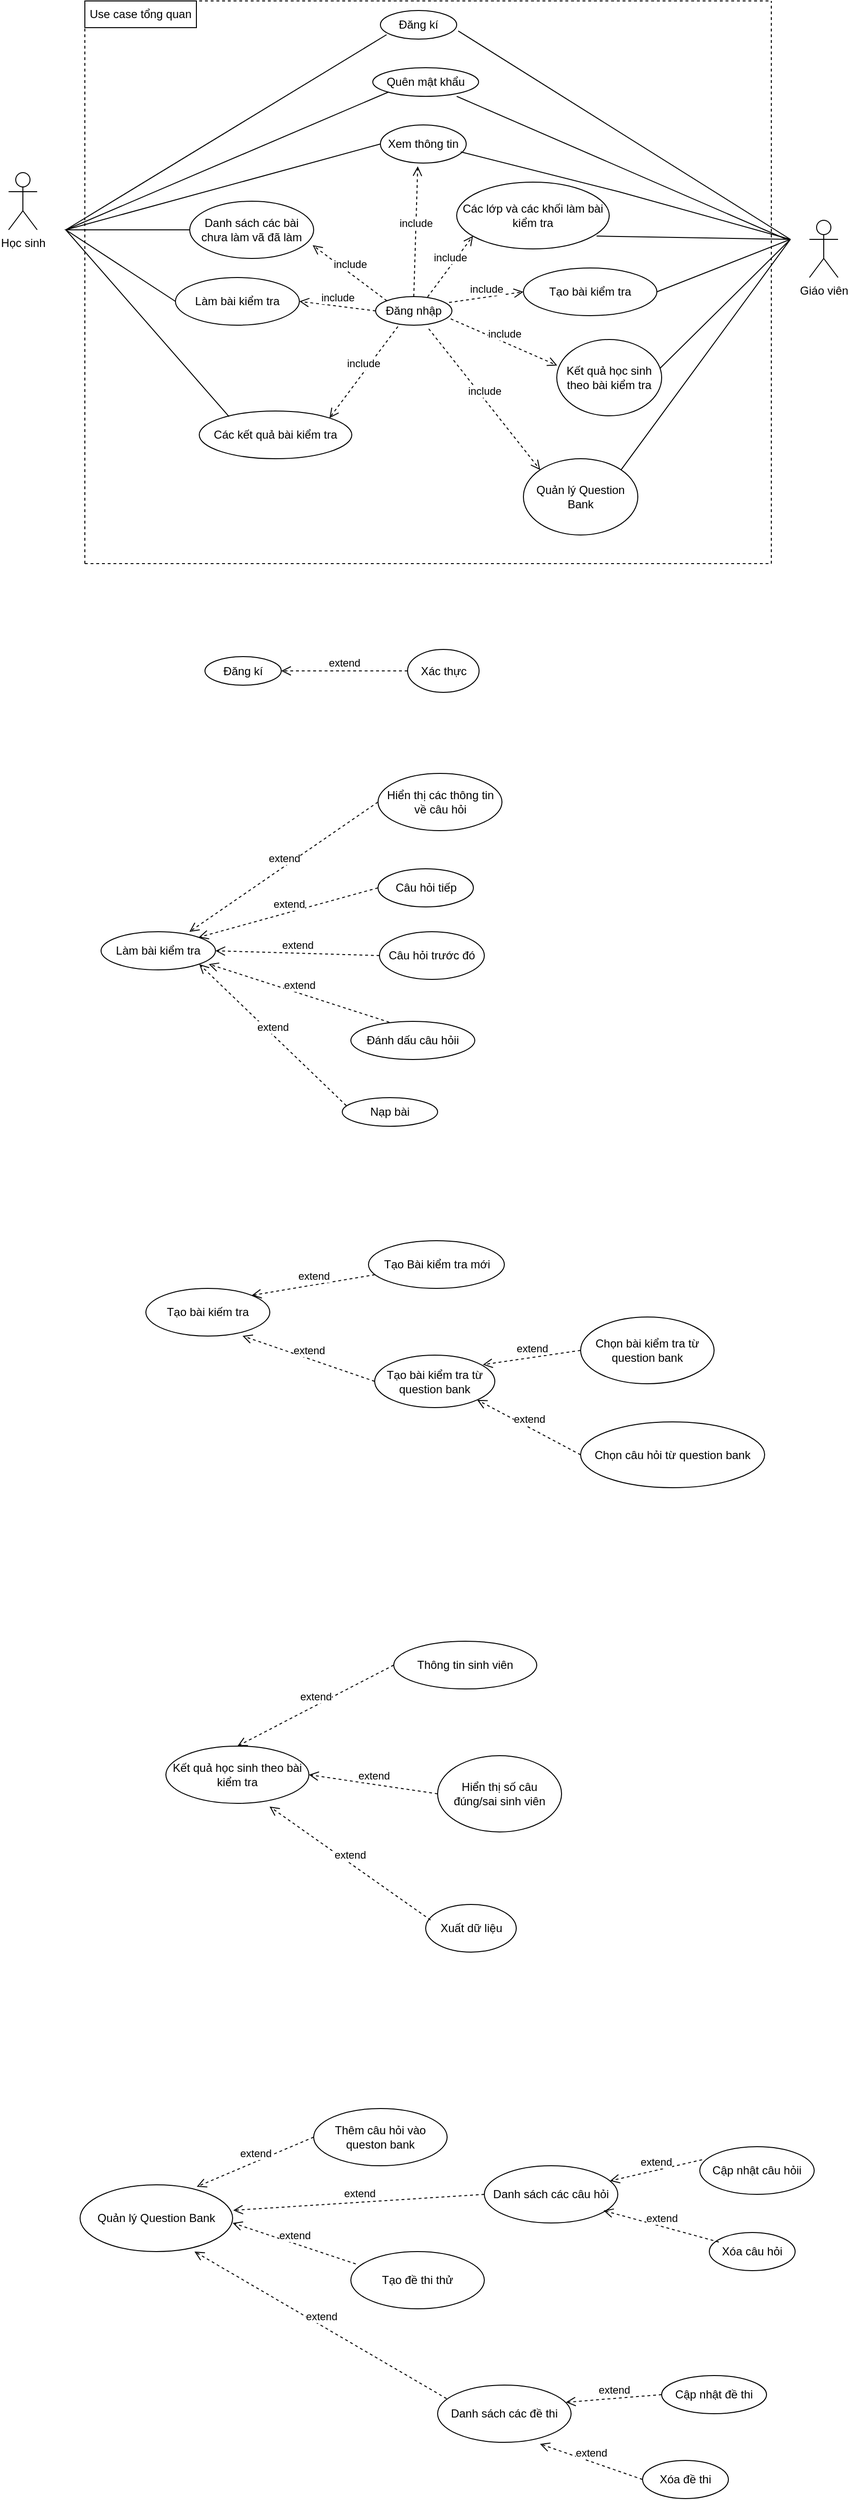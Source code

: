 <mxfile version="22.1.15" type="github">
  <diagram name="Trang-1" id="vse7chXf3SuS5H8jWrB4">
    <mxGraphModel dx="1621" dy="1820" grid="0" gridSize="10" guides="0" tooltips="1" connect="0" arrows="0" fold="1" page="0" pageScale="1" pageWidth="827" pageHeight="1169" background="none" math="0" shadow="0">
      <root>
        <mxCell id="0" />
        <mxCell id="1" parent="0" />
        <mxCell id="_DOPlGCc2s2r6ARA6qzJ-31" value="Làm bài kiểm tra" style="ellipse;whiteSpace=wrap;html=1;" parent="1" vertex="1">
          <mxGeometry x="17" y="36" width="120" height="40" as="geometry" />
        </mxCell>
        <mxCell id="_DOPlGCc2s2r6ARA6qzJ-32" value="Hiển thị các thông tin về câu hỏi" style="ellipse;whiteSpace=wrap;html=1;" parent="1" vertex="1">
          <mxGeometry x="307.5" y="-130" width="130" height="60" as="geometry" />
        </mxCell>
        <mxCell id="_DOPlGCc2s2r6ARA6qzJ-34" value="Câu hỏi tiếp" style="ellipse;whiteSpace=wrap;html=1;" parent="1" vertex="1">
          <mxGeometry x="307.5" y="-30" width="100" height="40" as="geometry" />
        </mxCell>
        <mxCell id="_DOPlGCc2s2r6ARA6qzJ-35" value="Câu hỏi trước đó" style="ellipse;whiteSpace=wrap;html=1;" parent="1" vertex="1">
          <mxGeometry x="309" y="36" width="110" height="50" as="geometry" />
        </mxCell>
        <mxCell id="_DOPlGCc2s2r6ARA6qzJ-36" value="Đánh dấu câu hỏii" style="ellipse;whiteSpace=wrap;html=1;" parent="1" vertex="1">
          <mxGeometry x="279" y="130" width="130" height="40" as="geometry" />
        </mxCell>
        <mxCell id="_DOPlGCc2s2r6ARA6qzJ-37" value="Nạp bài" style="ellipse;whiteSpace=wrap;html=1;" parent="1" vertex="1">
          <mxGeometry x="270" y="210" width="100" height="30" as="geometry" />
        </mxCell>
        <mxCell id="_DOPlGCc2s2r6ARA6qzJ-47" value="Tạo bài kiếm tra" style="ellipse;whiteSpace=wrap;html=1;" parent="1" vertex="1">
          <mxGeometry x="64" y="410" width="130" height="50" as="geometry" />
        </mxCell>
        <mxCell id="_DOPlGCc2s2r6ARA6qzJ-48" value="Tạo bài kiểm tra từ question bank" style="ellipse;whiteSpace=wrap;html=1;" parent="1" vertex="1">
          <mxGeometry x="304" y="480" width="126" height="55" as="geometry" />
        </mxCell>
        <mxCell id="_DOPlGCc2s2r6ARA6qzJ-51" value="Kết quả học sinh theo bài kiểm tra" style="ellipse;whiteSpace=wrap;html=1;" parent="1" vertex="1">
          <mxGeometry x="85" y="890" width="150" height="60" as="geometry" />
        </mxCell>
        <mxCell id="_DOPlGCc2s2r6ARA6qzJ-52" value="Thông tin sinh viên" style="ellipse;whiteSpace=wrap;html=1;" parent="1" vertex="1">
          <mxGeometry x="324" y="780" width="150" height="50" as="geometry" />
        </mxCell>
        <mxCell id="_DOPlGCc2s2r6ARA6qzJ-53" value="Hiển thị số câu đúng/sai sinh viên" style="ellipse;whiteSpace=wrap;html=1;" parent="1" vertex="1">
          <mxGeometry x="370" y="900" width="130" height="80" as="geometry" />
        </mxCell>
        <mxCell id="_DOPlGCc2s2r6ARA6qzJ-54" value="Xuất dữ liệu" style="ellipse;whiteSpace=wrap;html=1;" parent="1" vertex="1">
          <mxGeometry x="357.5" y="1056" width="95" height="50" as="geometry" />
        </mxCell>
        <mxCell id="_DOPlGCc2s2r6ARA6qzJ-56" value="Tạo Bài kiểm tra mới" style="ellipse;whiteSpace=wrap;html=1;" parent="1" vertex="1">
          <mxGeometry x="297.5" y="360" width="142.5" height="50" as="geometry" />
        </mxCell>
        <mxCell id="RfqzhYnpAA3-mhGD6zS5-2" value="Học sinh" style="shape=umlActor;verticalLabelPosition=bottom;verticalAlign=top;html=1;outlineConnect=0;" parent="1" vertex="1">
          <mxGeometry x="-80" y="-760" width="30" height="60" as="geometry" />
        </mxCell>
        <mxCell id="RfqzhYnpAA3-mhGD6zS5-3" value="Đăng kí" style="ellipse;whiteSpace=wrap;html=1;" parent="1" vertex="1">
          <mxGeometry x="310" y="-930" width="80" height="30" as="geometry" />
        </mxCell>
        <mxCell id="RfqzhYnpAA3-mhGD6zS5-4" value="Đăng nhập" style="ellipse;whiteSpace=wrap;html=1;" parent="1" vertex="1">
          <mxGeometry x="305" y="-630" width="80" height="30" as="geometry" />
        </mxCell>
        <mxCell id="RfqzhYnpAA3-mhGD6zS5-5" value="Xem thông tin" style="ellipse;whiteSpace=wrap;html=1;" parent="1" vertex="1">
          <mxGeometry x="310" y="-810" width="90" height="40" as="geometry" />
        </mxCell>
        <mxCell id="RfqzhYnpAA3-mhGD6zS5-6" value="Làm bài kiểm tra" style="ellipse;whiteSpace=wrap;html=1;" parent="1" vertex="1">
          <mxGeometry x="95" y="-650" width="130" height="50" as="geometry" />
        </mxCell>
        <mxCell id="RfqzhYnpAA3-mhGD6zS5-7" value="Danh sách các bài chưa làm vã đã làm" style="ellipse;whiteSpace=wrap;html=1;" parent="1" vertex="1">
          <mxGeometry x="110" y="-730" width="130" height="60" as="geometry" />
        </mxCell>
        <mxCell id="RfqzhYnpAA3-mhGD6zS5-11" value="Các kết quả bài kiểm tra" style="ellipse;whiteSpace=wrap;html=1;" parent="1" vertex="1">
          <mxGeometry x="120" y="-510" width="160" height="50" as="geometry" />
        </mxCell>
        <mxCell id="RfqzhYnpAA3-mhGD6zS5-12" value="Các lớp và các khối làm bài kiểm tra" style="ellipse;whiteSpace=wrap;html=1;" parent="1" vertex="1">
          <mxGeometry x="390" y="-750" width="160" height="70" as="geometry" />
        </mxCell>
        <mxCell id="RfqzhYnpAA3-mhGD6zS5-13" value="Tạo bài kiểm tra" style="ellipse;whiteSpace=wrap;html=1;" parent="1" vertex="1">
          <mxGeometry x="460" y="-660" width="140" height="50" as="geometry" />
        </mxCell>
        <mxCell id="RfqzhYnpAA3-mhGD6zS5-14" value="Kết quả học sinh theo bài kiểm tra" style="ellipse;whiteSpace=wrap;html=1;" parent="1" vertex="1">
          <mxGeometry x="495" y="-585" width="110" height="80" as="geometry" />
        </mxCell>
        <mxCell id="RfqzhYnpAA3-mhGD6zS5-15" value="Giáo viên" style="shape=umlActor;verticalLabelPosition=bottom;verticalAlign=top;html=1;outlineConnect=0;" parent="1" vertex="1">
          <mxGeometry x="760" y="-710" width="30" height="60" as="geometry" />
        </mxCell>
        <mxCell id="RfqzhYnpAA3-mhGD6zS5-16" value="Quản lý Question Bank" style="ellipse;whiteSpace=wrap;html=1;" parent="1" vertex="1">
          <mxGeometry x="460" y="-460" width="120" height="80" as="geometry" />
        </mxCell>
        <mxCell id="RfqzhYnpAA3-mhGD6zS5-17" value="" style="endArrow=none;html=1;rounded=0;entryX=0;entryY=0.5;entryDx=0;entryDy=0;exitX=0;exitY=0.5;exitDx=0;exitDy=0;" parent="1" source="RfqzhYnpAA3-mhGD6zS5-6" target="RfqzhYnpAA3-mhGD6zS5-7" edge="1">
          <mxGeometry width="50" height="50" relative="1" as="geometry">
            <mxPoint x="310" y="-650" as="sourcePoint" />
            <mxPoint x="360" y="-700" as="targetPoint" />
            <Array as="points">
              <mxPoint x="-20" y="-700" />
            </Array>
          </mxGeometry>
        </mxCell>
        <mxCell id="RfqzhYnpAA3-mhGD6zS5-19" value="" style="endArrow=none;html=1;rounded=0;exitX=0.195;exitY=0.116;exitDx=0;exitDy=0;exitPerimeter=0;" parent="1" source="RfqzhYnpAA3-mhGD6zS5-11" edge="1">
          <mxGeometry width="50" height="50" relative="1" as="geometry">
            <mxPoint x="180" y="-600" as="sourcePoint" />
            <mxPoint x="-20" y="-700" as="targetPoint" />
          </mxGeometry>
        </mxCell>
        <mxCell id="RfqzhYnpAA3-mhGD6zS5-20" value="" style="endArrow=none;html=1;rounded=0;entryX=0;entryY=0.5;entryDx=0;entryDy=0;" parent="1" target="RfqzhYnpAA3-mhGD6zS5-5" edge="1">
          <mxGeometry width="50" height="50" relative="1" as="geometry">
            <mxPoint x="-20" y="-700" as="sourcePoint" />
            <mxPoint x="130" y="-770" as="targetPoint" />
          </mxGeometry>
        </mxCell>
        <mxCell id="RfqzhYnpAA3-mhGD6zS5-22" value="" style="endArrow=none;html=1;rounded=0;entryX=0.081;entryY=0.846;entryDx=0;entryDy=0;entryPerimeter=0;" parent="1" target="RfqzhYnpAA3-mhGD6zS5-3" edge="1">
          <mxGeometry width="50" height="50" relative="1" as="geometry">
            <mxPoint x="-20" y="-700" as="sourcePoint" />
            <mxPoint x="130" y="-770" as="targetPoint" />
          </mxGeometry>
        </mxCell>
        <mxCell id="RfqzhYnpAA3-mhGD6zS5-23" value="" style="endArrow=none;html=1;rounded=0;entryX=1.02;entryY=0.714;entryDx=0;entryDy=0;entryPerimeter=0;" parent="1" target="RfqzhYnpAA3-mhGD6zS5-3" edge="1">
          <mxGeometry width="50" height="50" relative="1" as="geometry">
            <mxPoint x="740" y="-690" as="sourcePoint" />
            <mxPoint x="770" y="-730" as="targetPoint" />
          </mxGeometry>
        </mxCell>
        <mxCell id="RfqzhYnpAA3-mhGD6zS5-25" value="" style="endArrow=none;html=1;rounded=0;exitX=0.936;exitY=0.707;exitDx=0;exitDy=0;exitPerimeter=0;" parent="1" source="RfqzhYnpAA3-mhGD6zS5-5" edge="1">
          <mxGeometry width="50" height="50" relative="1" as="geometry">
            <mxPoint x="640" y="-590" as="sourcePoint" />
            <mxPoint x="740" y="-690" as="targetPoint" />
            <Array as="points">
              <mxPoint x="560" y="-740" />
            </Array>
          </mxGeometry>
        </mxCell>
        <mxCell id="RfqzhYnpAA3-mhGD6zS5-26" value="" style="endArrow=none;html=1;rounded=0;exitX=0.917;exitY=0.808;exitDx=0;exitDy=0;exitPerimeter=0;" parent="1" source="RfqzhYnpAA3-mhGD6zS5-12" edge="1">
          <mxGeometry width="50" height="50" relative="1" as="geometry">
            <mxPoint x="690" y="-640" as="sourcePoint" />
            <mxPoint x="740" y="-690" as="targetPoint" />
          </mxGeometry>
        </mxCell>
        <mxCell id="RfqzhYnpAA3-mhGD6zS5-27" value="" style="endArrow=none;html=1;rounded=0;exitX=1;exitY=0.5;exitDx=0;exitDy=0;" parent="1" source="RfqzhYnpAA3-mhGD6zS5-13" edge="1">
          <mxGeometry width="50" height="50" relative="1" as="geometry">
            <mxPoint x="640" y="-600" as="sourcePoint" />
            <mxPoint x="740" y="-690" as="targetPoint" />
          </mxGeometry>
        </mxCell>
        <mxCell id="RfqzhYnpAA3-mhGD6zS5-28" value="" style="endArrow=none;html=1;rounded=0;exitX=0.985;exitY=0.377;exitDx=0;exitDy=0;exitPerimeter=0;" parent="1" source="RfqzhYnpAA3-mhGD6zS5-14" edge="1">
          <mxGeometry width="50" height="50" relative="1" as="geometry">
            <mxPoint x="550" y="-570" as="sourcePoint" />
            <mxPoint x="740" y="-690" as="targetPoint" />
          </mxGeometry>
        </mxCell>
        <mxCell id="RfqzhYnpAA3-mhGD6zS5-29" value="" style="endArrow=none;html=1;rounded=0;exitX=1;exitY=0;exitDx=0;exitDy=0;" parent="1" source="RfqzhYnpAA3-mhGD6zS5-16" edge="1">
          <mxGeometry width="50" height="50" relative="1" as="geometry">
            <mxPoint x="560" y="-490" as="sourcePoint" />
            <mxPoint x="740" y="-690" as="targetPoint" />
          </mxGeometry>
        </mxCell>
        <mxCell id="RfqzhYnpAA3-mhGD6zS5-31" value="" style="endArrow=none;dashed=1;html=1;rounded=0;" parent="1" edge="1">
          <mxGeometry width="50" height="50" relative="1" as="geometry">
            <mxPoint y="-350" as="sourcePoint" />
            <mxPoint y="-940" as="targetPoint" />
          </mxGeometry>
        </mxCell>
        <mxCell id="RfqzhYnpAA3-mhGD6zS5-32" value="" style="endArrow=none;dashed=1;html=1;rounded=0;" parent="1" edge="1">
          <mxGeometry width="50" height="50" relative="1" as="geometry">
            <mxPoint y="-940" as="sourcePoint" />
            <mxPoint x="720" y="-940" as="targetPoint" />
          </mxGeometry>
        </mxCell>
        <mxCell id="RfqzhYnpAA3-mhGD6zS5-33" value="" style="endArrow=none;dashed=1;html=1;rounded=0;" parent="1" edge="1">
          <mxGeometry width="50" height="50" relative="1" as="geometry">
            <mxPoint x="720" y="-350" as="sourcePoint" />
            <mxPoint x="720" y="-940" as="targetPoint" />
          </mxGeometry>
        </mxCell>
        <mxCell id="RfqzhYnpAA3-mhGD6zS5-34" value="" style="endArrow=none;dashed=1;html=1;rounded=0;" parent="1" edge="1">
          <mxGeometry width="50" height="50" relative="1" as="geometry">
            <mxPoint y="-350" as="sourcePoint" />
            <mxPoint x="720" y="-350" as="targetPoint" />
          </mxGeometry>
        </mxCell>
        <mxCell id="RfqzhYnpAA3-mhGD6zS5-41" value="Đăng kí" style="ellipse;whiteSpace=wrap;html=1;" parent="1" vertex="1">
          <mxGeometry x="126" y="-252.5" width="80" height="30" as="geometry" />
        </mxCell>
        <mxCell id="RfqzhYnpAA3-mhGD6zS5-42" value="Xác thực" style="ellipse;whiteSpace=wrap;html=1;" parent="1" vertex="1">
          <mxGeometry x="338.5" y="-260" width="75" height="45" as="geometry" />
        </mxCell>
        <mxCell id="RfqzhYnpAA3-mhGD6zS5-51" value="extend" style="html=1;verticalAlign=bottom;endArrow=open;dashed=1;endSize=8;curved=0;rounded=0;exitX=0;exitY=0.5;exitDx=0;exitDy=0;entryX=1;entryY=0.5;entryDx=0;entryDy=0;" parent="1" source="RfqzhYnpAA3-mhGD6zS5-42" target="RfqzhYnpAA3-mhGD6zS5-41" edge="1">
          <mxGeometry relative="1" as="geometry">
            <mxPoint x="286" y="-242.5" as="sourcePoint" />
            <mxPoint x="206" y="-242.5" as="targetPoint" />
          </mxGeometry>
        </mxCell>
        <mxCell id="RfqzhYnpAA3-mhGD6zS5-53" value="extend" style="html=1;verticalAlign=bottom;endArrow=open;dashed=1;endSize=8;curved=0;rounded=0;exitX=0;exitY=0.5;exitDx=0;exitDy=0;entryX=0.772;entryY=0.002;entryDx=0;entryDy=0;entryPerimeter=0;" parent="1" source="_DOPlGCc2s2r6ARA6qzJ-32" target="_DOPlGCc2s2r6ARA6qzJ-31" edge="1">
          <mxGeometry x="-0.003" relative="1" as="geometry">
            <mxPoint x="190" y="-30" as="sourcePoint" />
            <mxPoint x="80" y="30" as="targetPoint" />
            <mxPoint as="offset" />
          </mxGeometry>
        </mxCell>
        <mxCell id="RfqzhYnpAA3-mhGD6zS5-54" value="extend" style="html=1;verticalAlign=bottom;endArrow=open;dashed=1;endSize=8;curved=0;rounded=0;exitX=0;exitY=0.5;exitDx=0;exitDy=0;entryX=1;entryY=0;entryDx=0;entryDy=0;" parent="1" source="_DOPlGCc2s2r6ARA6qzJ-34" target="_DOPlGCc2s2r6ARA6qzJ-31" edge="1">
          <mxGeometry x="-0.003" relative="1" as="geometry">
            <mxPoint x="295" as="sourcePoint" />
            <mxPoint x="110" y="130" as="targetPoint" />
            <mxPoint as="offset" />
          </mxGeometry>
        </mxCell>
        <mxCell id="RfqzhYnpAA3-mhGD6zS5-55" value="extend" style="html=1;verticalAlign=bottom;endArrow=open;dashed=1;endSize=8;curved=0;rounded=0;exitX=0;exitY=0.5;exitDx=0;exitDy=0;entryX=1;entryY=0.5;entryDx=0;entryDy=0;" parent="1" source="_DOPlGCc2s2r6ARA6qzJ-35" target="_DOPlGCc2s2r6ARA6qzJ-31" edge="1">
          <mxGeometry x="-0.003" relative="1" as="geometry">
            <mxPoint x="285" y="80" as="sourcePoint" />
            <mxPoint x="100" y="210" as="targetPoint" />
            <mxPoint as="offset" />
          </mxGeometry>
        </mxCell>
        <mxCell id="RfqzhYnpAA3-mhGD6zS5-56" value="extend" style="html=1;verticalAlign=bottom;endArrow=open;dashed=1;endSize=8;curved=0;rounded=0;exitX=0.31;exitY=0.023;exitDx=0;exitDy=0;exitPerimeter=0;" parent="1" source="_DOPlGCc2s2r6ARA6qzJ-36" edge="1">
          <mxGeometry x="-0.003" relative="1" as="geometry">
            <mxPoint x="295" y="-70" as="sourcePoint" />
            <mxPoint x="130" y="70" as="targetPoint" />
            <mxPoint as="offset" />
          </mxGeometry>
        </mxCell>
        <mxCell id="RfqzhYnpAA3-mhGD6zS5-57" value="extend" style="html=1;verticalAlign=bottom;endArrow=open;dashed=1;endSize=8;curved=0;rounded=0;exitX=0.042;exitY=0.278;exitDx=0;exitDy=0;exitPerimeter=0;" parent="1" source="_DOPlGCc2s2r6ARA6qzJ-37" edge="1">
          <mxGeometry x="-0.003" relative="1" as="geometry">
            <mxPoint x="305" y="-60" as="sourcePoint" />
            <mxPoint x="120" y="70" as="targetPoint" />
            <mxPoint as="offset" />
          </mxGeometry>
        </mxCell>
        <mxCell id="RfqzhYnpAA3-mhGD6zS5-64" value="extend" style="html=1;verticalAlign=bottom;endArrow=open;dashed=1;endSize=8;curved=0;rounded=0;exitX=0;exitY=0.5;exitDx=0;exitDy=0;entryX=0.78;entryY=0.997;entryDx=0;entryDy=0;entryPerimeter=0;" parent="1" source="_DOPlGCc2s2r6ARA6qzJ-48" target="_DOPlGCc2s2r6ARA6qzJ-47" edge="1">
          <mxGeometry x="-0.003" relative="1" as="geometry">
            <mxPoint x="274" y="368" as="sourcePoint" />
            <mxPoint x="115" y="250" as="targetPoint" />
            <mxPoint as="offset" />
          </mxGeometry>
        </mxCell>
        <mxCell id="RfqzhYnpAA3-mhGD6zS5-65" value="extend" style="html=1;verticalAlign=bottom;endArrow=open;dashed=1;endSize=8;curved=0;rounded=0;entryX=1;entryY=0;entryDx=0;entryDy=0;" parent="1" source="_DOPlGCc2s2r6ARA6qzJ-56" target="_DOPlGCc2s2r6ARA6qzJ-47" edge="1">
          <mxGeometry x="-0.003" relative="1" as="geometry">
            <mxPoint x="285" y="428" as="sourcePoint" />
            <mxPoint x="185" y="360" as="targetPoint" />
            <mxPoint as="offset" />
          </mxGeometry>
        </mxCell>
        <mxCell id="RfqzhYnpAA3-mhGD6zS5-66" value="Chọn bài kiểm tra từ question bank" style="ellipse;whiteSpace=wrap;html=1;" parent="1" vertex="1">
          <mxGeometry x="520" y="440" width="140" height="70" as="geometry" />
        </mxCell>
        <mxCell id="RfqzhYnpAA3-mhGD6zS5-67" value="Chọn câu hỏi từ question bank" style="ellipse;whiteSpace=wrap;html=1;" parent="1" vertex="1">
          <mxGeometry x="520" y="550" width="193" height="69" as="geometry" />
        </mxCell>
        <mxCell id="RfqzhYnpAA3-mhGD6zS5-68" value="extend" style="html=1;verticalAlign=bottom;endArrow=open;dashed=1;endSize=8;curved=0;rounded=0;exitX=0;exitY=0.5;exitDx=0;exitDy=0;entryX=0.78;entryY=0.997;entryDx=0;entryDy=0;entryPerimeter=0;" parent="1" source="RfqzhYnpAA3-mhGD6zS5-66" edge="1">
          <mxGeometry x="-0.003" relative="1" as="geometry">
            <mxPoint x="556.5" y="538" as="sourcePoint" />
            <mxPoint x="417.5" y="490" as="targetPoint" />
            <mxPoint as="offset" />
          </mxGeometry>
        </mxCell>
        <mxCell id="RfqzhYnpAA3-mhGD6zS5-69" value="extend" style="html=1;verticalAlign=bottom;endArrow=open;dashed=1;endSize=8;curved=0;rounded=0;exitX=0;exitY=0.5;exitDx=0;exitDy=0;entryX=1;entryY=1;entryDx=0;entryDy=0;" parent="1" source="RfqzhYnpAA3-mhGD6zS5-67" target="_DOPlGCc2s2r6ARA6qzJ-48" edge="1">
          <mxGeometry x="-0.003" relative="1" as="geometry">
            <mxPoint x="510" y="510" as="sourcePoint" />
            <mxPoint x="407.5" y="535" as="targetPoint" />
            <mxPoint as="offset" />
          </mxGeometry>
        </mxCell>
        <mxCell id="RfqzhYnpAA3-mhGD6zS5-70" value="Quản lý Question Bank" style="ellipse;whiteSpace=wrap;html=1;" parent="1" vertex="1">
          <mxGeometry x="-5" y="1350" width="160" height="70" as="geometry" />
        </mxCell>
        <mxCell id="RfqzhYnpAA3-mhGD6zS5-71" value="Thêm câu hỏi vào queston bank" style="ellipse;whiteSpace=wrap;html=1;" parent="1" vertex="1">
          <mxGeometry x="240" y="1270" width="140" height="60" as="geometry" />
        </mxCell>
        <mxCell id="RfqzhYnpAA3-mhGD6zS5-72" value="Danh sách các câu hỏi" style="ellipse;whiteSpace=wrap;html=1;" parent="1" vertex="1">
          <mxGeometry x="419" y="1330" width="140" height="60" as="geometry" />
        </mxCell>
        <mxCell id="RfqzhYnpAA3-mhGD6zS5-73" value="Tạo đề thi thử" style="ellipse;whiteSpace=wrap;html=1;" parent="1" vertex="1">
          <mxGeometry x="279" y="1420" width="140" height="60" as="geometry" />
        </mxCell>
        <mxCell id="RfqzhYnpAA3-mhGD6zS5-74" value="Danh sách các đề thi" style="ellipse;whiteSpace=wrap;html=1;" parent="1" vertex="1">
          <mxGeometry x="370" y="1560" width="140" height="60" as="geometry" />
        </mxCell>
        <mxCell id="RfqzhYnpAA3-mhGD6zS5-76" value="extend" style="html=1;verticalAlign=bottom;endArrow=open;dashed=1;endSize=8;curved=0;rounded=0;exitX=0;exitY=0.5;exitDx=0;exitDy=0;entryX=0.765;entryY=0.029;entryDx=0;entryDy=0;entryPerimeter=0;" parent="1" source="RfqzhYnpAA3-mhGD6zS5-71" target="RfqzhYnpAA3-mhGD6zS5-70" edge="1">
          <mxGeometry x="-0.003" relative="1" as="geometry">
            <mxPoint x="219.5" y="1388" as="sourcePoint" />
            <mxPoint x="110.5" y="1330" as="targetPoint" />
            <mxPoint as="offset" />
          </mxGeometry>
        </mxCell>
        <mxCell id="RfqzhYnpAA3-mhGD6zS5-77" value="extend" style="html=1;verticalAlign=bottom;endArrow=open;dashed=1;endSize=8;curved=0;rounded=0;exitX=0;exitY=0.5;exitDx=0;exitDy=0;entryX=1.004;entryY=0.382;entryDx=0;entryDy=0;entryPerimeter=0;" parent="1" source="RfqzhYnpAA3-mhGD6zS5-72" target="RfqzhYnpAA3-mhGD6zS5-70" edge="1">
          <mxGeometry x="-0.003" relative="1" as="geometry">
            <mxPoint x="185" y="1410" as="sourcePoint" />
            <mxPoint x="76" y="1352" as="targetPoint" />
            <mxPoint as="offset" />
          </mxGeometry>
        </mxCell>
        <mxCell id="RfqzhYnpAA3-mhGD6zS5-78" value="extend" style="html=1;verticalAlign=bottom;endArrow=open;dashed=1;endSize=8;curved=0;rounded=0;exitX=0.037;exitY=0.216;exitDx=0;exitDy=0;entryX=1;entryY=1;entryDx=0;entryDy=0;exitPerimeter=0;" parent="1" source="RfqzhYnpAA3-mhGD6zS5-73" edge="1">
          <mxGeometry x="-0.003" relative="1" as="geometry">
            <mxPoint x="264" y="1448" as="sourcePoint" />
            <mxPoint x="155" y="1390" as="targetPoint" />
            <mxPoint as="offset" />
          </mxGeometry>
        </mxCell>
        <mxCell id="RfqzhYnpAA3-mhGD6zS5-79" value="extend" style="html=1;verticalAlign=bottom;endArrow=open;dashed=1;endSize=8;curved=0;rounded=0;exitX=0.067;exitY=0.236;exitDx=0;exitDy=0;entryX=1;entryY=1;entryDx=0;entryDy=0;exitPerimeter=0;" parent="1" source="RfqzhYnpAA3-mhGD6zS5-74" edge="1">
          <mxGeometry x="-0.003" relative="1" as="geometry">
            <mxPoint x="224" y="1478" as="sourcePoint" />
            <mxPoint x="115" y="1420" as="targetPoint" />
            <mxPoint as="offset" />
          </mxGeometry>
        </mxCell>
        <mxCell id="RfqzhYnpAA3-mhGD6zS5-80" value="Cập nhật câu hỏii" style="ellipse;whiteSpace=wrap;html=1;" parent="1" vertex="1">
          <mxGeometry x="645" y="1310" width="120" height="50" as="geometry" />
        </mxCell>
        <mxCell id="RfqzhYnpAA3-mhGD6zS5-81" value="Xóa câu hỏi" style="ellipse;whiteSpace=wrap;html=1;" parent="1" vertex="1">
          <mxGeometry x="655" y="1400" width="90" height="40" as="geometry" />
        </mxCell>
        <mxCell id="RfqzhYnpAA3-mhGD6zS5-82" value="extend" style="html=1;verticalAlign=bottom;endArrow=open;dashed=1;endSize=8;curved=0;rounded=0;exitX=0.02;exitY=0.274;exitDx=0;exitDy=0;exitPerimeter=0;" parent="1" source="RfqzhYnpAA3-mhGD6zS5-80" target="RfqzhYnpAA3-mhGD6zS5-72" edge="1">
          <mxGeometry x="-0.003" relative="1" as="geometry">
            <mxPoint x="595" y="1300" as="sourcePoint" />
            <mxPoint x="453" y="1247" as="targetPoint" />
            <mxPoint as="offset" />
          </mxGeometry>
        </mxCell>
        <mxCell id="RfqzhYnpAA3-mhGD6zS5-83" value="extend" style="html=1;verticalAlign=bottom;endArrow=open;dashed=1;endSize=8;curved=0;rounded=0;entryX=1;entryY=1;entryDx=0;entryDy=0;" parent="1" edge="1">
          <mxGeometry x="-0.003" relative="1" as="geometry">
            <mxPoint x="665" y="1410" as="sourcePoint" />
            <mxPoint x="544" y="1377" as="targetPoint" />
            <mxPoint as="offset" />
          </mxGeometry>
        </mxCell>
        <mxCell id="RfqzhYnpAA3-mhGD6zS5-84" value="Cập nhật đề thi" style="ellipse;whiteSpace=wrap;html=1;" parent="1" vertex="1">
          <mxGeometry x="605" y="1550" width="110" height="40" as="geometry" />
        </mxCell>
        <mxCell id="RfqzhYnpAA3-mhGD6zS5-85" value="Xóa đề thi" style="ellipse;whiteSpace=wrap;html=1;" parent="1" vertex="1">
          <mxGeometry x="585" y="1639" width="90" height="40" as="geometry" />
        </mxCell>
        <mxCell id="RfqzhYnpAA3-mhGD6zS5-86" value="extend" style="html=1;verticalAlign=bottom;endArrow=open;dashed=1;endSize=8;curved=0;rounded=0;exitX=0;exitY=0.5;exitDx=0;exitDy=0;entryX=0.767;entryY=1.029;entryDx=0;entryDy=0;entryPerimeter=0;" parent="1" source="RfqzhYnpAA3-mhGD6zS5-85" target="RfqzhYnpAA3-mhGD6zS5-74" edge="1">
          <mxGeometry x="-0.003" relative="1" as="geometry">
            <mxPoint x="578" y="1693" as="sourcePoint" />
            <mxPoint x="449" y="1650" as="targetPoint" />
            <mxPoint as="offset" />
          </mxGeometry>
        </mxCell>
        <mxCell id="RfqzhYnpAA3-mhGD6zS5-87" value="extend" style="html=1;verticalAlign=bottom;endArrow=open;dashed=1;endSize=8;curved=0;rounded=0;exitX=0;exitY=0.5;exitDx=0;exitDy=0;entryX=0.961;entryY=0.301;entryDx=0;entryDy=0;entryPerimeter=0;" parent="1" source="RfqzhYnpAA3-mhGD6zS5-84" target="RfqzhYnpAA3-mhGD6zS5-74" edge="1">
          <mxGeometry x="-0.003" relative="1" as="geometry">
            <mxPoint x="639" y="1623" as="sourcePoint" />
            <mxPoint x="525" y="1580" as="targetPoint" />
            <mxPoint as="offset" />
          </mxGeometry>
        </mxCell>
        <mxCell id="RfqzhYnpAA3-mhGD6zS5-88" value="extend" style="html=1;verticalAlign=bottom;endArrow=open;dashed=1;endSize=8;curved=0;rounded=0;exitX=0;exitY=0.5;exitDx=0;exitDy=0;entryX=0.5;entryY=0;entryDx=0;entryDy=0;" parent="1" source="_DOPlGCc2s2r6ARA6qzJ-52" target="_DOPlGCc2s2r6ARA6qzJ-51" edge="1">
          <mxGeometry x="-0.003" relative="1" as="geometry">
            <mxPoint x="250" y="860" as="sourcePoint" />
            <mxPoint x="142" y="802" as="targetPoint" />
            <mxPoint as="offset" />
          </mxGeometry>
        </mxCell>
        <mxCell id="RfqzhYnpAA3-mhGD6zS5-89" value="extend" style="html=1;verticalAlign=bottom;endArrow=open;dashed=1;endSize=8;curved=0;rounded=0;exitX=0;exitY=0.5;exitDx=0;exitDy=0;entryX=1;entryY=0.5;entryDx=0;entryDy=0;" parent="1" source="_DOPlGCc2s2r6ARA6qzJ-53" target="_DOPlGCc2s2r6ARA6qzJ-51" edge="1">
          <mxGeometry x="-0.003" relative="1" as="geometry">
            <mxPoint x="300" y="940" as="sourcePoint" />
            <mxPoint x="192" y="882" as="targetPoint" />
            <mxPoint as="offset" />
          </mxGeometry>
        </mxCell>
        <mxCell id="RfqzhYnpAA3-mhGD6zS5-91" value="extend" style="html=1;verticalAlign=bottom;endArrow=open;dashed=1;endSize=8;curved=0;rounded=0;exitX=0.054;exitY=0.327;exitDx=0;exitDy=0;entryX=0.725;entryY=1.056;entryDx=0;entryDy=0;exitPerimeter=0;entryPerimeter=0;" parent="1" source="_DOPlGCc2s2r6ARA6qzJ-54" target="_DOPlGCc2s2r6ARA6qzJ-51" edge="1">
          <mxGeometry x="-0.003" relative="1" as="geometry">
            <mxPoint x="240" y="1020" as="sourcePoint" />
            <mxPoint x="132" y="962" as="targetPoint" />
            <mxPoint as="offset" />
          </mxGeometry>
        </mxCell>
        <mxCell id="RfqzhYnpAA3-mhGD6zS5-92" value="include" style="html=1;verticalAlign=bottom;endArrow=open;dashed=1;endSize=8;curved=0;rounded=0;exitX=0.5;exitY=0;exitDx=0;exitDy=0;entryX=0.435;entryY=1.086;entryDx=0;entryDy=0;entryPerimeter=0;" parent="1" source="RfqzhYnpAA3-mhGD6zS5-4" target="RfqzhYnpAA3-mhGD6zS5-5" edge="1">
          <mxGeometry relative="1" as="geometry">
            <mxPoint x="387.5" y="-690" as="sourcePoint" />
            <mxPoint x="307.5" y="-690" as="targetPoint" />
          </mxGeometry>
        </mxCell>
        <mxCell id="RfqzhYnpAA3-mhGD6zS5-94" value="include" style="html=1;verticalAlign=bottom;endArrow=open;dashed=1;endSize=8;curved=0;rounded=0;exitX=0.681;exitY=0.013;exitDx=0;exitDy=0;entryX=0.107;entryY=0.805;entryDx=0;entryDy=0;entryPerimeter=0;exitPerimeter=0;" parent="1" source="RfqzhYnpAA3-mhGD6zS5-4" target="RfqzhYnpAA3-mhGD6zS5-12" edge="1">
          <mxGeometry relative="1" as="geometry">
            <mxPoint x="417" y="-533" as="sourcePoint" />
            <mxPoint x="411" y="-700" as="targetPoint" />
          </mxGeometry>
        </mxCell>
        <mxCell id="RfqzhYnpAA3-mhGD6zS5-95" value="include" style="html=1;verticalAlign=bottom;endArrow=open;dashed=1;endSize=8;curved=0;rounded=0;exitX=0.963;exitY=0.206;exitDx=0;exitDy=0;entryX=0;entryY=0.5;entryDx=0;entryDy=0;exitPerimeter=0;" parent="1" source="RfqzhYnpAA3-mhGD6zS5-4" target="RfqzhYnpAA3-mhGD6zS5-13" edge="1">
          <mxGeometry relative="1" as="geometry">
            <mxPoint x="370" y="-570" as="sourcePoint" />
            <mxPoint x="418" y="-644" as="targetPoint" />
          </mxGeometry>
        </mxCell>
        <mxCell id="RfqzhYnpAA3-mhGD6zS5-96" value="include" style="html=1;verticalAlign=bottom;endArrow=open;dashed=1;endSize=8;curved=0;rounded=0;exitX=0.985;exitY=0.779;exitDx=0;exitDy=0;entryX=0.004;entryY=0.34;entryDx=0;entryDy=0;entryPerimeter=0;exitPerimeter=0;" parent="1" source="RfqzhYnpAA3-mhGD6zS5-4" target="RfqzhYnpAA3-mhGD6zS5-14" edge="1">
          <mxGeometry relative="1" as="geometry">
            <mxPoint x="410" y="-550" as="sourcePoint" />
            <mxPoint x="458" y="-624" as="targetPoint" />
          </mxGeometry>
        </mxCell>
        <mxCell id="RfqzhYnpAA3-mhGD6zS5-97" value="include" style="html=1;verticalAlign=bottom;endArrow=open;dashed=1;endSize=8;curved=0;rounded=0;exitX=0.696;exitY=1.125;exitDx=0;exitDy=0;entryX=0;entryY=0;entryDx=0;entryDy=0;exitPerimeter=0;" parent="1" source="RfqzhYnpAA3-mhGD6zS5-4" target="RfqzhYnpAA3-mhGD6zS5-16" edge="1">
          <mxGeometry relative="1" as="geometry">
            <mxPoint x="380" y="-500" as="sourcePoint" />
            <mxPoint x="428" y="-574" as="targetPoint" />
          </mxGeometry>
        </mxCell>
        <mxCell id="RfqzhYnpAA3-mhGD6zS5-98" value="include" style="html=1;verticalAlign=bottom;endArrow=open;dashed=1;endSize=8;curved=0;rounded=0;exitX=0.292;exitY=1.046;exitDx=0;exitDy=0;entryX=1;entryY=0;entryDx=0;entryDy=0;exitPerimeter=0;" parent="1" source="RfqzhYnpAA3-mhGD6zS5-4" target="RfqzhYnpAA3-mhGD6zS5-11" edge="1">
          <mxGeometry relative="1" as="geometry">
            <mxPoint x="297.5" y="-476" as="sourcePoint" />
            <mxPoint x="345.5" y="-550" as="targetPoint" />
          </mxGeometry>
        </mxCell>
        <mxCell id="RfqzhYnpAA3-mhGD6zS5-99" value="include" style="html=1;verticalAlign=bottom;endArrow=open;dashed=1;endSize=8;curved=0;rounded=0;entryX=1;entryY=0.5;entryDx=0;entryDy=0;exitX=0;exitY=0.5;exitDx=0;exitDy=0;" parent="1" source="RfqzhYnpAA3-mhGD6zS5-4" target="RfqzhYnpAA3-mhGD6zS5-6" edge="1">
          <mxGeometry relative="1" as="geometry">
            <mxPoint x="260" y="-580" as="sourcePoint" />
            <mxPoint x="318" y="-654" as="targetPoint" />
          </mxGeometry>
        </mxCell>
        <mxCell id="RfqzhYnpAA3-mhGD6zS5-100" value="include" style="html=1;verticalAlign=bottom;endArrow=open;dashed=1;endSize=8;curved=0;rounded=0;exitX=0;exitY=0;exitDx=0;exitDy=0;entryX=0.992;entryY=0.769;entryDx=0;entryDy=0;entryPerimeter=0;" parent="1" source="RfqzhYnpAA3-mhGD6zS5-4" target="RfqzhYnpAA3-mhGD6zS5-7" edge="1">
          <mxGeometry relative="1" as="geometry">
            <mxPoint x="280" y="-690" as="sourcePoint" />
            <mxPoint x="328" y="-764" as="targetPoint" />
          </mxGeometry>
        </mxCell>
        <mxCell id="jYpeE4U4mT0dsXaPSxqO-1" value="Quên mật khẩu" style="ellipse;whiteSpace=wrap;html=1;" parent="1" vertex="1">
          <mxGeometry x="302" y="-870" width="111" height="30" as="geometry" />
        </mxCell>
        <mxCell id="jYpeE4U4mT0dsXaPSxqO-2" value="" style="endArrow=none;html=1;rounded=0;entryX=0;entryY=1;entryDx=0;entryDy=0;" parent="1" target="jYpeE4U4mT0dsXaPSxqO-1" edge="1">
          <mxGeometry width="50" height="50" relative="1" as="geometry">
            <mxPoint x="-20" y="-700" as="sourcePoint" />
            <mxPoint x="304" y="-800" as="targetPoint" />
          </mxGeometry>
        </mxCell>
        <mxCell id="jYpeE4U4mT0dsXaPSxqO-3" value="" style="endArrow=none;html=1;rounded=0;exitX=0.936;exitY=0.707;exitDx=0;exitDy=0;exitPerimeter=0;" parent="1" edge="1">
          <mxGeometry width="50" height="50" relative="1" as="geometry">
            <mxPoint x="390" y="-840" as="sourcePoint" />
            <mxPoint x="736" y="-690" as="targetPoint" />
            <Array as="points" />
          </mxGeometry>
        </mxCell>
        <mxCell id="xpnQ1j4sd_GU49V53_zF-1" value="Use case tổng quan" style="rounded=0;whiteSpace=wrap;html=1;" parent="1" vertex="1">
          <mxGeometry y="-940" width="117" height="28" as="geometry" />
        </mxCell>
      </root>
    </mxGraphModel>
  </diagram>
</mxfile>
